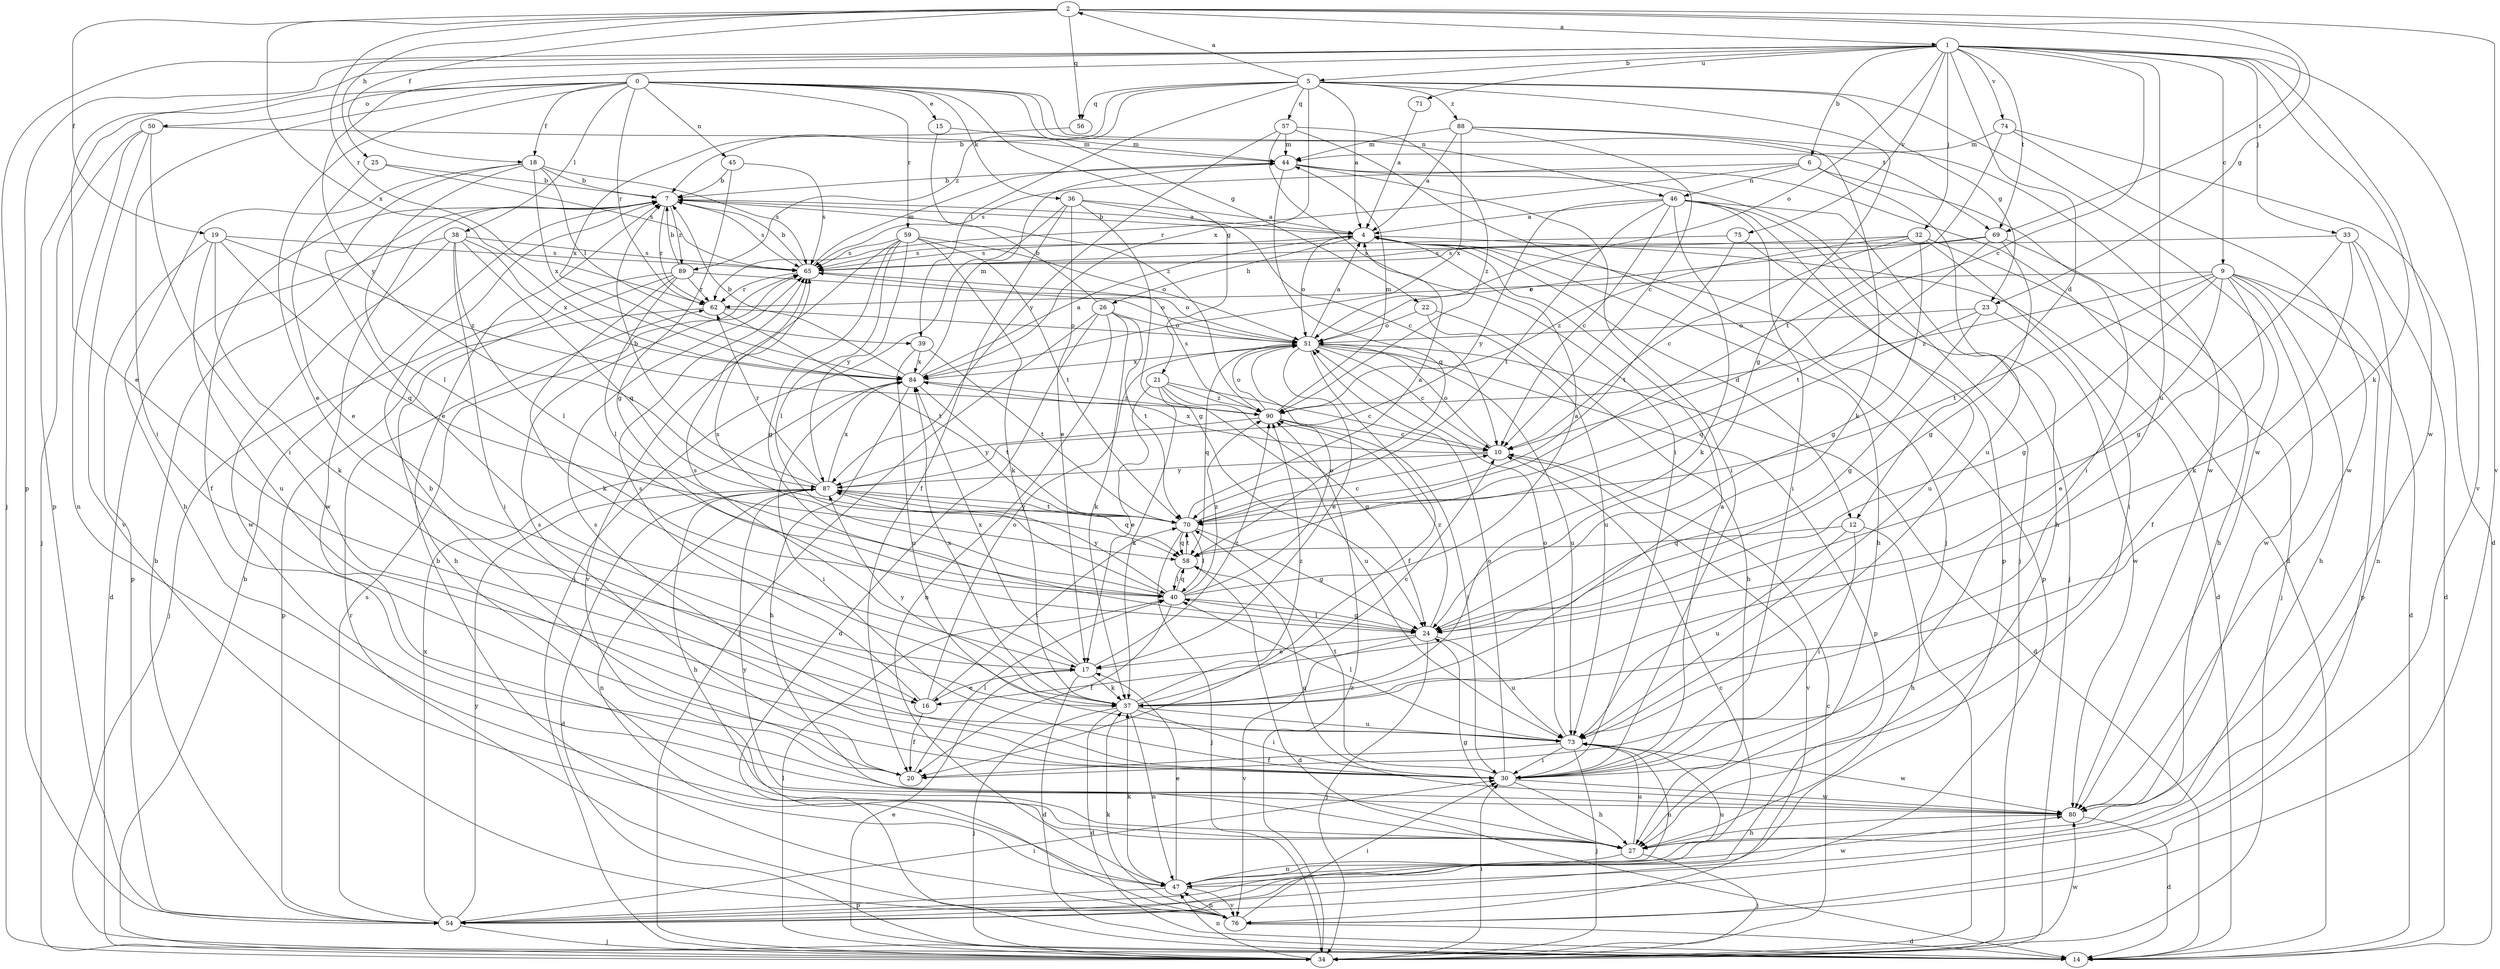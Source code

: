 strict digraph  {
0;
1;
2;
4;
5;
6;
7;
9;
10;
12;
14;
15;
16;
17;
18;
19;
20;
21;
22;
23;
24;
25;
26;
27;
30;
32;
33;
34;
36;
37;
38;
39;
40;
44;
45;
46;
47;
50;
51;
54;
56;
57;
58;
59;
62;
65;
69;
70;
71;
73;
74;
75;
76;
80;
84;
87;
88;
89;
90;
0 -> 15  [label=e];
0 -> 16  [label=e];
0 -> 18  [label=f];
0 -> 21  [label=g];
0 -> 22  [label=g];
0 -> 30  [label=i];
0 -> 36  [label=k];
0 -> 38  [label=l];
0 -> 45  [label=n];
0 -> 46  [label=n];
0 -> 50  [label=o];
0 -> 54  [label=p];
0 -> 59  [label=r];
0 -> 62  [label=r];
0 -> 69  [label=t];
1 -> 5  [label=b];
1 -> 6  [label=b];
1 -> 9  [label=c];
1 -> 10  [label=c];
1 -> 12  [label=d];
1 -> 16  [label=e];
1 -> 32  [label=j];
1 -> 33  [label=j];
1 -> 34  [label=j];
1 -> 37  [label=k];
1 -> 51  [label=o];
1 -> 54  [label=p];
1 -> 69  [label=t];
1 -> 71  [label=u];
1 -> 73  [label=u];
1 -> 74  [label=v];
1 -> 75  [label=v];
1 -> 76  [label=v];
1 -> 80  [label=w];
1 -> 87  [label=y];
2 -> 1  [label=a];
2 -> 18  [label=f];
2 -> 19  [label=f];
2 -> 23  [label=g];
2 -> 25  [label=h];
2 -> 56  [label=q];
2 -> 62  [label=r];
2 -> 69  [label=t];
2 -> 76  [label=v];
2 -> 84  [label=x];
4 -> 7  [label=b];
4 -> 12  [label=d];
4 -> 14  [label=d];
4 -> 26  [label=h];
4 -> 27  [label=h];
4 -> 51  [label=o];
4 -> 54  [label=p];
4 -> 65  [label=s];
5 -> 2  [label=a];
5 -> 4  [label=a];
5 -> 7  [label=b];
5 -> 23  [label=g];
5 -> 24  [label=g];
5 -> 39  [label=l];
5 -> 56  [label=q];
5 -> 57  [label=q];
5 -> 80  [label=w];
5 -> 84  [label=x];
5 -> 88  [label=z];
5 -> 89  [label=z];
6 -> 30  [label=i];
6 -> 46  [label=n];
6 -> 62  [label=r];
6 -> 65  [label=s];
6 -> 73  [label=u];
7 -> 4  [label=a];
7 -> 20  [label=f];
7 -> 62  [label=r];
7 -> 65  [label=s];
7 -> 80  [label=w];
7 -> 89  [label=z];
9 -> 14  [label=d];
9 -> 16  [label=e];
9 -> 20  [label=f];
9 -> 24  [label=g];
9 -> 27  [label=h];
9 -> 54  [label=p];
9 -> 62  [label=r];
9 -> 70  [label=t];
9 -> 80  [label=w];
9 -> 90  [label=z];
10 -> 51  [label=o];
10 -> 76  [label=v];
10 -> 84  [label=x];
10 -> 87  [label=y];
12 -> 27  [label=h];
12 -> 30  [label=i];
12 -> 58  [label=q];
12 -> 73  [label=u];
14 -> 7  [label=b];
15 -> 44  [label=m];
15 -> 90  [label=z];
16 -> 20  [label=f];
16 -> 51  [label=o];
16 -> 65  [label=s];
16 -> 70  [label=t];
17 -> 14  [label=d];
17 -> 16  [label=e];
17 -> 37  [label=k];
17 -> 65  [label=s];
17 -> 84  [label=x];
17 -> 90  [label=z];
18 -> 7  [label=b];
18 -> 17  [label=e];
18 -> 27  [label=h];
18 -> 39  [label=l];
18 -> 40  [label=l];
18 -> 65  [label=s];
18 -> 84  [label=x];
19 -> 37  [label=k];
19 -> 54  [label=p];
19 -> 58  [label=q];
19 -> 65  [label=s];
19 -> 73  [label=u];
19 -> 90  [label=z];
20 -> 7  [label=b];
20 -> 40  [label=l];
20 -> 65  [label=s];
21 -> 10  [label=c];
21 -> 17  [label=e];
21 -> 24  [label=g];
21 -> 37  [label=k];
21 -> 73  [label=u];
21 -> 90  [label=z];
22 -> 27  [label=h];
22 -> 51  [label=o];
22 -> 73  [label=u];
23 -> 24  [label=g];
23 -> 51  [label=o];
23 -> 58  [label=q];
23 -> 80  [label=w];
24 -> 17  [label=e];
24 -> 34  [label=j];
24 -> 40  [label=l];
24 -> 73  [label=u];
24 -> 76  [label=v];
24 -> 90  [label=z];
25 -> 7  [label=b];
25 -> 17  [label=e];
25 -> 65  [label=s];
26 -> 7  [label=b];
26 -> 14  [label=d];
26 -> 34  [label=j];
26 -> 37  [label=k];
26 -> 47  [label=n];
26 -> 51  [label=o];
26 -> 70  [label=t];
27 -> 24  [label=g];
27 -> 34  [label=j];
27 -> 47  [label=n];
27 -> 73  [label=u];
27 -> 87  [label=y];
30 -> 4  [label=a];
30 -> 27  [label=h];
30 -> 51  [label=o];
30 -> 65  [label=s];
30 -> 70  [label=t];
30 -> 80  [label=w];
32 -> 10  [label=c];
32 -> 24  [label=g];
32 -> 30  [label=i];
32 -> 34  [label=j];
32 -> 65  [label=s];
32 -> 90  [label=z];
33 -> 14  [label=d];
33 -> 24  [label=g];
33 -> 37  [label=k];
33 -> 47  [label=n];
33 -> 65  [label=s];
34 -> 10  [label=c];
34 -> 17  [label=e];
34 -> 30  [label=i];
34 -> 40  [label=l];
34 -> 47  [label=n];
34 -> 80  [label=w];
34 -> 90  [label=z];
36 -> 4  [label=a];
36 -> 10  [label=c];
36 -> 17  [label=e];
36 -> 20  [label=f];
36 -> 24  [label=g];
36 -> 34  [label=j];
37 -> 10  [label=c];
37 -> 14  [label=d];
37 -> 30  [label=i];
37 -> 34  [label=j];
37 -> 47  [label=n];
37 -> 73  [label=u];
37 -> 84  [label=x];
37 -> 87  [label=y];
37 -> 90  [label=z];
38 -> 14  [label=d];
38 -> 30  [label=i];
38 -> 40  [label=l];
38 -> 58  [label=q];
38 -> 65  [label=s];
38 -> 80  [label=w];
38 -> 84  [label=x];
39 -> 70  [label=t];
39 -> 73  [label=u];
39 -> 84  [label=x];
40 -> 4  [label=a];
40 -> 20  [label=f];
40 -> 24  [label=g];
40 -> 51  [label=o];
40 -> 58  [label=q];
40 -> 65  [label=s];
40 -> 87  [label=y];
40 -> 90  [label=z];
44 -> 7  [label=b];
44 -> 14  [label=d];
44 -> 30  [label=i];
44 -> 34  [label=j];
44 -> 58  [label=q];
45 -> 7  [label=b];
45 -> 24  [label=g];
45 -> 65  [label=s];
46 -> 4  [label=a];
46 -> 10  [label=c];
46 -> 27  [label=h];
46 -> 30  [label=i];
46 -> 34  [label=j];
46 -> 37  [label=k];
46 -> 54  [label=p];
46 -> 70  [label=t];
46 -> 87  [label=y];
47 -> 17  [label=e];
47 -> 37  [label=k];
47 -> 54  [label=p];
47 -> 73  [label=u];
47 -> 76  [label=v];
47 -> 80  [label=w];
50 -> 30  [label=i];
50 -> 34  [label=j];
50 -> 44  [label=m];
50 -> 47  [label=n];
50 -> 76  [label=v];
51 -> 4  [label=a];
51 -> 10  [label=c];
51 -> 14  [label=d];
51 -> 17  [label=e];
51 -> 20  [label=f];
51 -> 54  [label=p];
51 -> 58  [label=q];
51 -> 73  [label=u];
51 -> 84  [label=x];
54 -> 7  [label=b];
54 -> 10  [label=c];
54 -> 30  [label=i];
54 -> 34  [label=j];
54 -> 65  [label=s];
54 -> 84  [label=x];
54 -> 87  [label=y];
56 -> 84  [label=x];
57 -> 30  [label=i];
57 -> 34  [label=j];
57 -> 44  [label=m];
57 -> 87  [label=y];
57 -> 90  [label=z];
58 -> 14  [label=d];
58 -> 40  [label=l];
58 -> 70  [label=t];
59 -> 24  [label=g];
59 -> 37  [label=k];
59 -> 40  [label=l];
59 -> 51  [label=o];
59 -> 65  [label=s];
59 -> 70  [label=t];
59 -> 76  [label=v];
59 -> 87  [label=y];
62 -> 51  [label=o];
62 -> 54  [label=p];
62 -> 70  [label=t];
65 -> 7  [label=b];
65 -> 44  [label=m];
65 -> 51  [label=o];
65 -> 62  [label=r];
69 -> 24  [label=g];
69 -> 27  [label=h];
69 -> 51  [label=o];
69 -> 65  [label=s];
69 -> 70  [label=t];
70 -> 4  [label=a];
70 -> 10  [label=c];
70 -> 24  [label=g];
70 -> 34  [label=j];
70 -> 40  [label=l];
70 -> 58  [label=q];
70 -> 87  [label=y];
71 -> 4  [label=a];
73 -> 20  [label=f];
73 -> 30  [label=i];
73 -> 34  [label=j];
73 -> 40  [label=l];
73 -> 47  [label=n];
73 -> 51  [label=o];
73 -> 80  [label=w];
74 -> 14  [label=d];
74 -> 44  [label=m];
74 -> 70  [label=t];
74 -> 80  [label=w];
75 -> 65  [label=s];
75 -> 70  [label=t];
75 -> 73  [label=u];
76 -> 7  [label=b];
76 -> 14  [label=d];
76 -> 30  [label=i];
76 -> 37  [label=k];
76 -> 47  [label=n];
76 -> 62  [label=r];
80 -> 14  [label=d];
80 -> 27  [label=h];
80 -> 58  [label=q];
84 -> 4  [label=a];
84 -> 7  [label=b];
84 -> 27  [label=h];
84 -> 30  [label=i];
84 -> 44  [label=m];
84 -> 70  [label=t];
84 -> 90  [label=z];
87 -> 7  [label=b];
87 -> 14  [label=d];
87 -> 27  [label=h];
87 -> 47  [label=n];
87 -> 58  [label=q];
87 -> 62  [label=r];
87 -> 70  [label=t];
87 -> 84  [label=x];
88 -> 4  [label=a];
88 -> 10  [label=c];
88 -> 37  [label=k];
88 -> 44  [label=m];
88 -> 80  [label=w];
88 -> 84  [label=x];
89 -> 7  [label=b];
89 -> 27  [label=h];
89 -> 34  [label=j];
89 -> 37  [label=k];
89 -> 40  [label=l];
89 -> 51  [label=o];
89 -> 62  [label=r];
90 -> 10  [label=c];
90 -> 30  [label=i];
90 -> 44  [label=m];
90 -> 51  [label=o];
90 -> 65  [label=s];
90 -> 87  [label=y];
}
